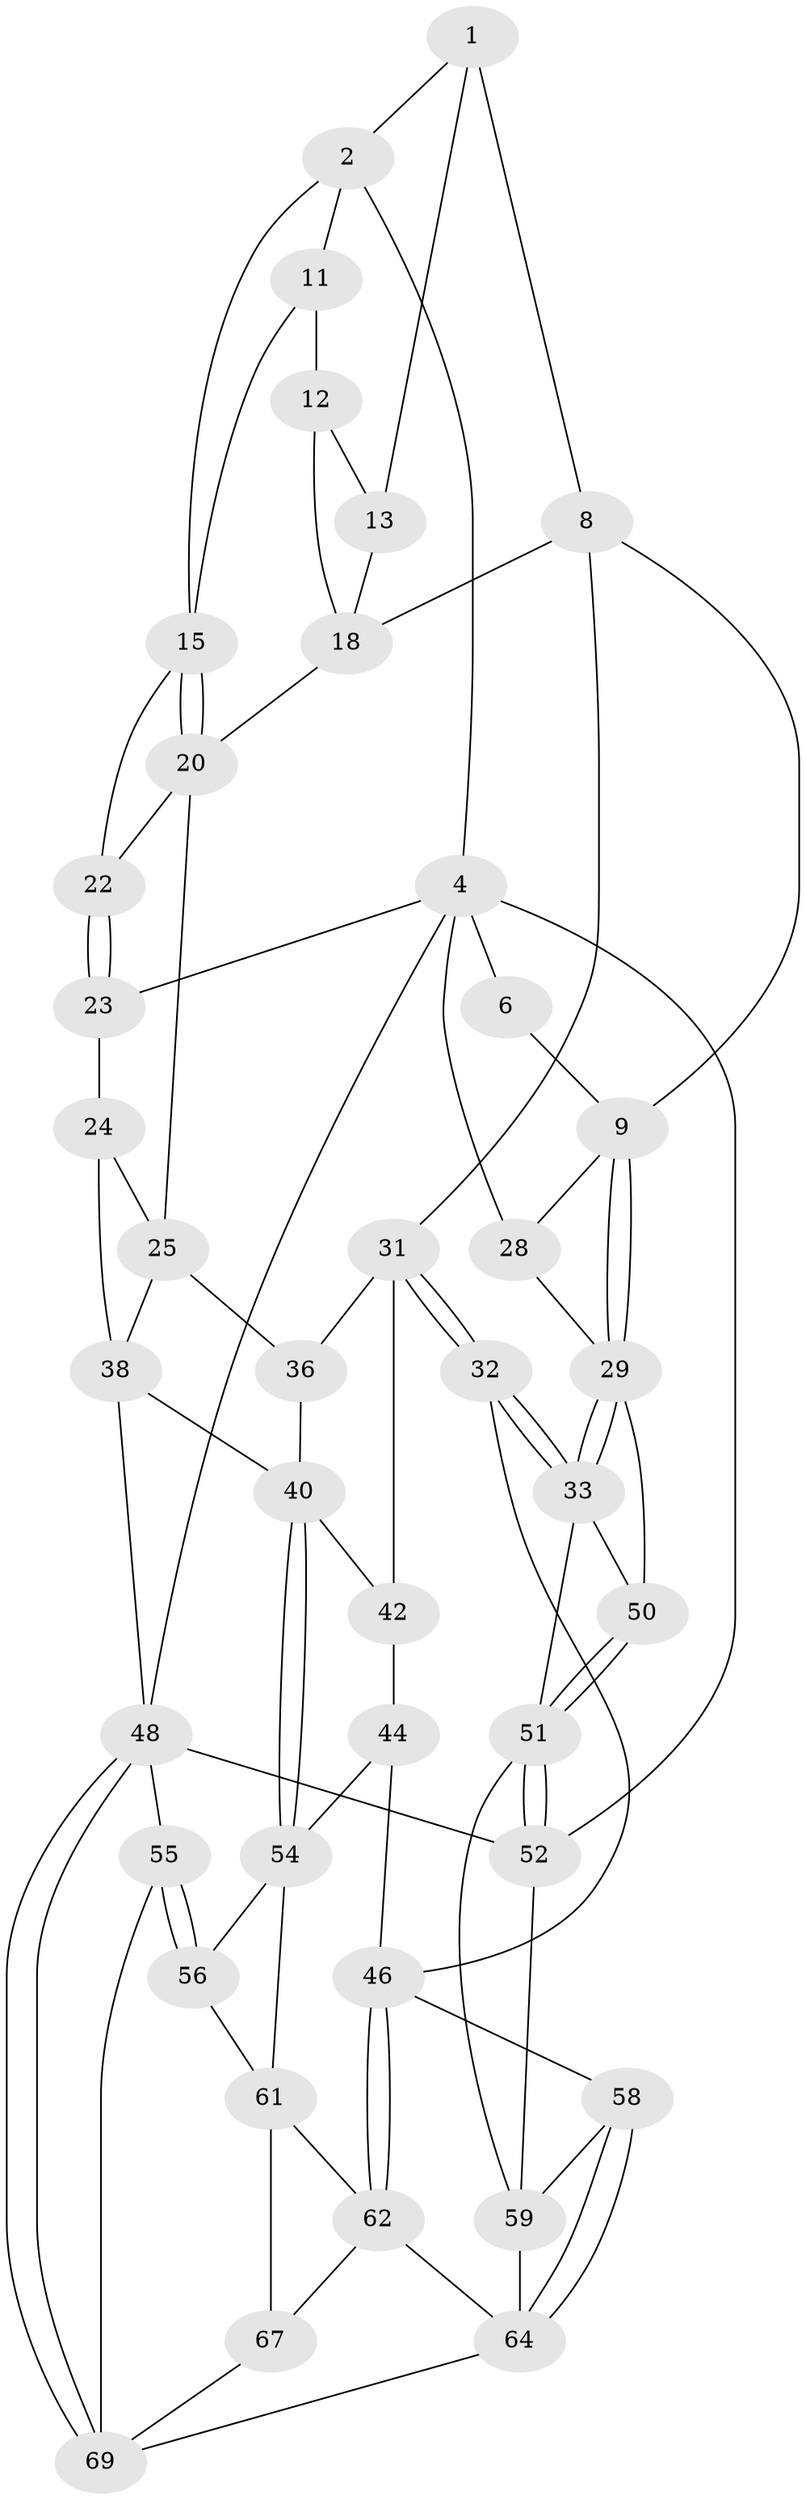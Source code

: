 // original degree distribution, {3: 0.027777777777777776, 4: 0.3055555555555556, 6: 0.2777777777777778, 5: 0.3888888888888889}
// Generated by graph-tools (version 1.1) at 2025/11/02/27/25 16:11:56]
// undirected, 41 vertices, 87 edges
graph export_dot {
graph [start="1"]
  node [color=gray90,style=filled];
  1 [pos="+0.3810848492328611+0",super="+7"];
  2 [pos="+0.49229345552428677+0",super="+3"];
  4 [pos="+1+0",super="+5"];
  6 [pos="+0.13796461464244814+0"];
  8 [pos="+0.32734056853462373+0.2833341688138057",super="+27"];
  9 [pos="+0.23386197828042996+0.2890439803104648",super="+10"];
  11 [pos="+0.5331689628506956+0",super="+14"];
  12 [pos="+0.5233676235926921+0.011973313107167479",super="+17"];
  13 [pos="+0.4775029440797766+0.14094007455554258"];
  15 [pos="+0.7060780276601821+0.11283208027396409",super="+16"];
  18 [pos="+0.5461131807216306+0.3389270532607395",super="+19"];
  20 [pos="+0.7150098738115441+0.14308472973483344",super="+21"];
  22 [pos="+0.891023564391157+0.1969477918659646"];
  23 [pos="+0.8993686657209288+0.2752177256527429",super="+26"];
  24 [pos="+0.8305909681870904+0.35433376789708243",super="+34"];
  25 [pos="+0.8002299992729509+0.3676199604540376",super="+35"];
  28 [pos="+0+0"];
  29 [pos="+0.14132249665713084+0.413860643379798",super="+30"];
  31 [pos="+0.4796854109001022+0.47953582131711303",super="+37"];
  32 [pos="+0.3880359737392782+0.6318668168865104"];
  33 [pos="+0.2650014809944225+0.6218342020908993",super="+53"];
  36 [pos="+0.7750278747769958+0.45665334047753436"];
  38 [pos="+1+0.5908507572806938",super="+39"];
  40 [pos="+0.7829825367795986+0.648092055796454",super="+41"];
  42 [pos="+0.7472867919596372+0.6241277963759162",super="+43"];
  44 [pos="+0.5748323750752783+0.6762039060936833",super="+45"];
  46 [pos="+0.5101626142907435+0.710477662503387",super="+47"];
  48 [pos="+1+1",super="+49"];
  50 [pos="+0+0.8159587010948988"];
  51 [pos="+0+0.8522701264728851",super="+60"];
  52 [pos="+0+1"];
  54 [pos="+0.7674765853233059+0.7430724929082458",super="+57"];
  55 [pos="+1+0.891895881370238",super="+68"];
  56 [pos="+0.7927880574744273+0.7790025347628163",super="+65"];
  58 [pos="+0.38143858374072254+0.8758403364049739"];
  59 [pos="+0.29801104569290315+0.8978063261967851",super="+71"];
  61 [pos="+0.6676622951646703+0.8403183550998384",super="+66"];
  62 [pos="+0.5985355760888937+0.8573010658234305",super="+63"];
  64 [pos="+0.4699870002093936+0.9903562117038152",super="+72"];
  67 [pos="+0.6962135841708295+1"];
  69 [pos="+0.7190656989154687+1",super="+70"];
  1 -- 2;
  1 -- 8;
  1 -- 13;
  2 -- 11;
  2 -- 4;
  2 -- 15;
  4 -- 48;
  4 -- 28;
  4 -- 6;
  4 -- 52;
  4 -- 23;
  6 -- 9;
  8 -- 9;
  8 -- 18;
  8 -- 31;
  9 -- 29;
  9 -- 29;
  9 -- 28;
  11 -- 12 [weight=2];
  11 -- 15;
  12 -- 13;
  12 -- 18;
  13 -- 18;
  15 -- 20;
  15 -- 20;
  15 -- 22;
  18 -- 20;
  20 -- 22;
  20 -- 25;
  22 -- 23;
  22 -- 23;
  23 -- 24 [weight=2];
  24 -- 25;
  24 -- 38;
  25 -- 36;
  25 -- 38;
  28 -- 29;
  29 -- 33;
  29 -- 33;
  29 -- 50;
  31 -- 32;
  31 -- 32;
  31 -- 42;
  31 -- 36;
  32 -- 33;
  32 -- 33;
  32 -- 46;
  33 -- 50;
  33 -- 51;
  36 -- 40;
  38 -- 48;
  38 -- 40;
  40 -- 54;
  40 -- 54;
  40 -- 42;
  42 -- 44 [weight=2];
  44 -- 46;
  44 -- 54;
  46 -- 62;
  46 -- 62;
  46 -- 58;
  48 -- 69;
  48 -- 69;
  48 -- 52;
  48 -- 55;
  50 -- 51;
  50 -- 51;
  51 -- 52;
  51 -- 52;
  51 -- 59;
  52 -- 59;
  54 -- 56;
  54 -- 61;
  55 -- 56 [weight=2];
  55 -- 56;
  55 -- 69;
  56 -- 61;
  58 -- 59;
  58 -- 64;
  58 -- 64;
  59 -- 64;
  61 -- 62;
  61 -- 67;
  62 -- 64;
  62 -- 67;
  64 -- 69;
  67 -- 69;
}
